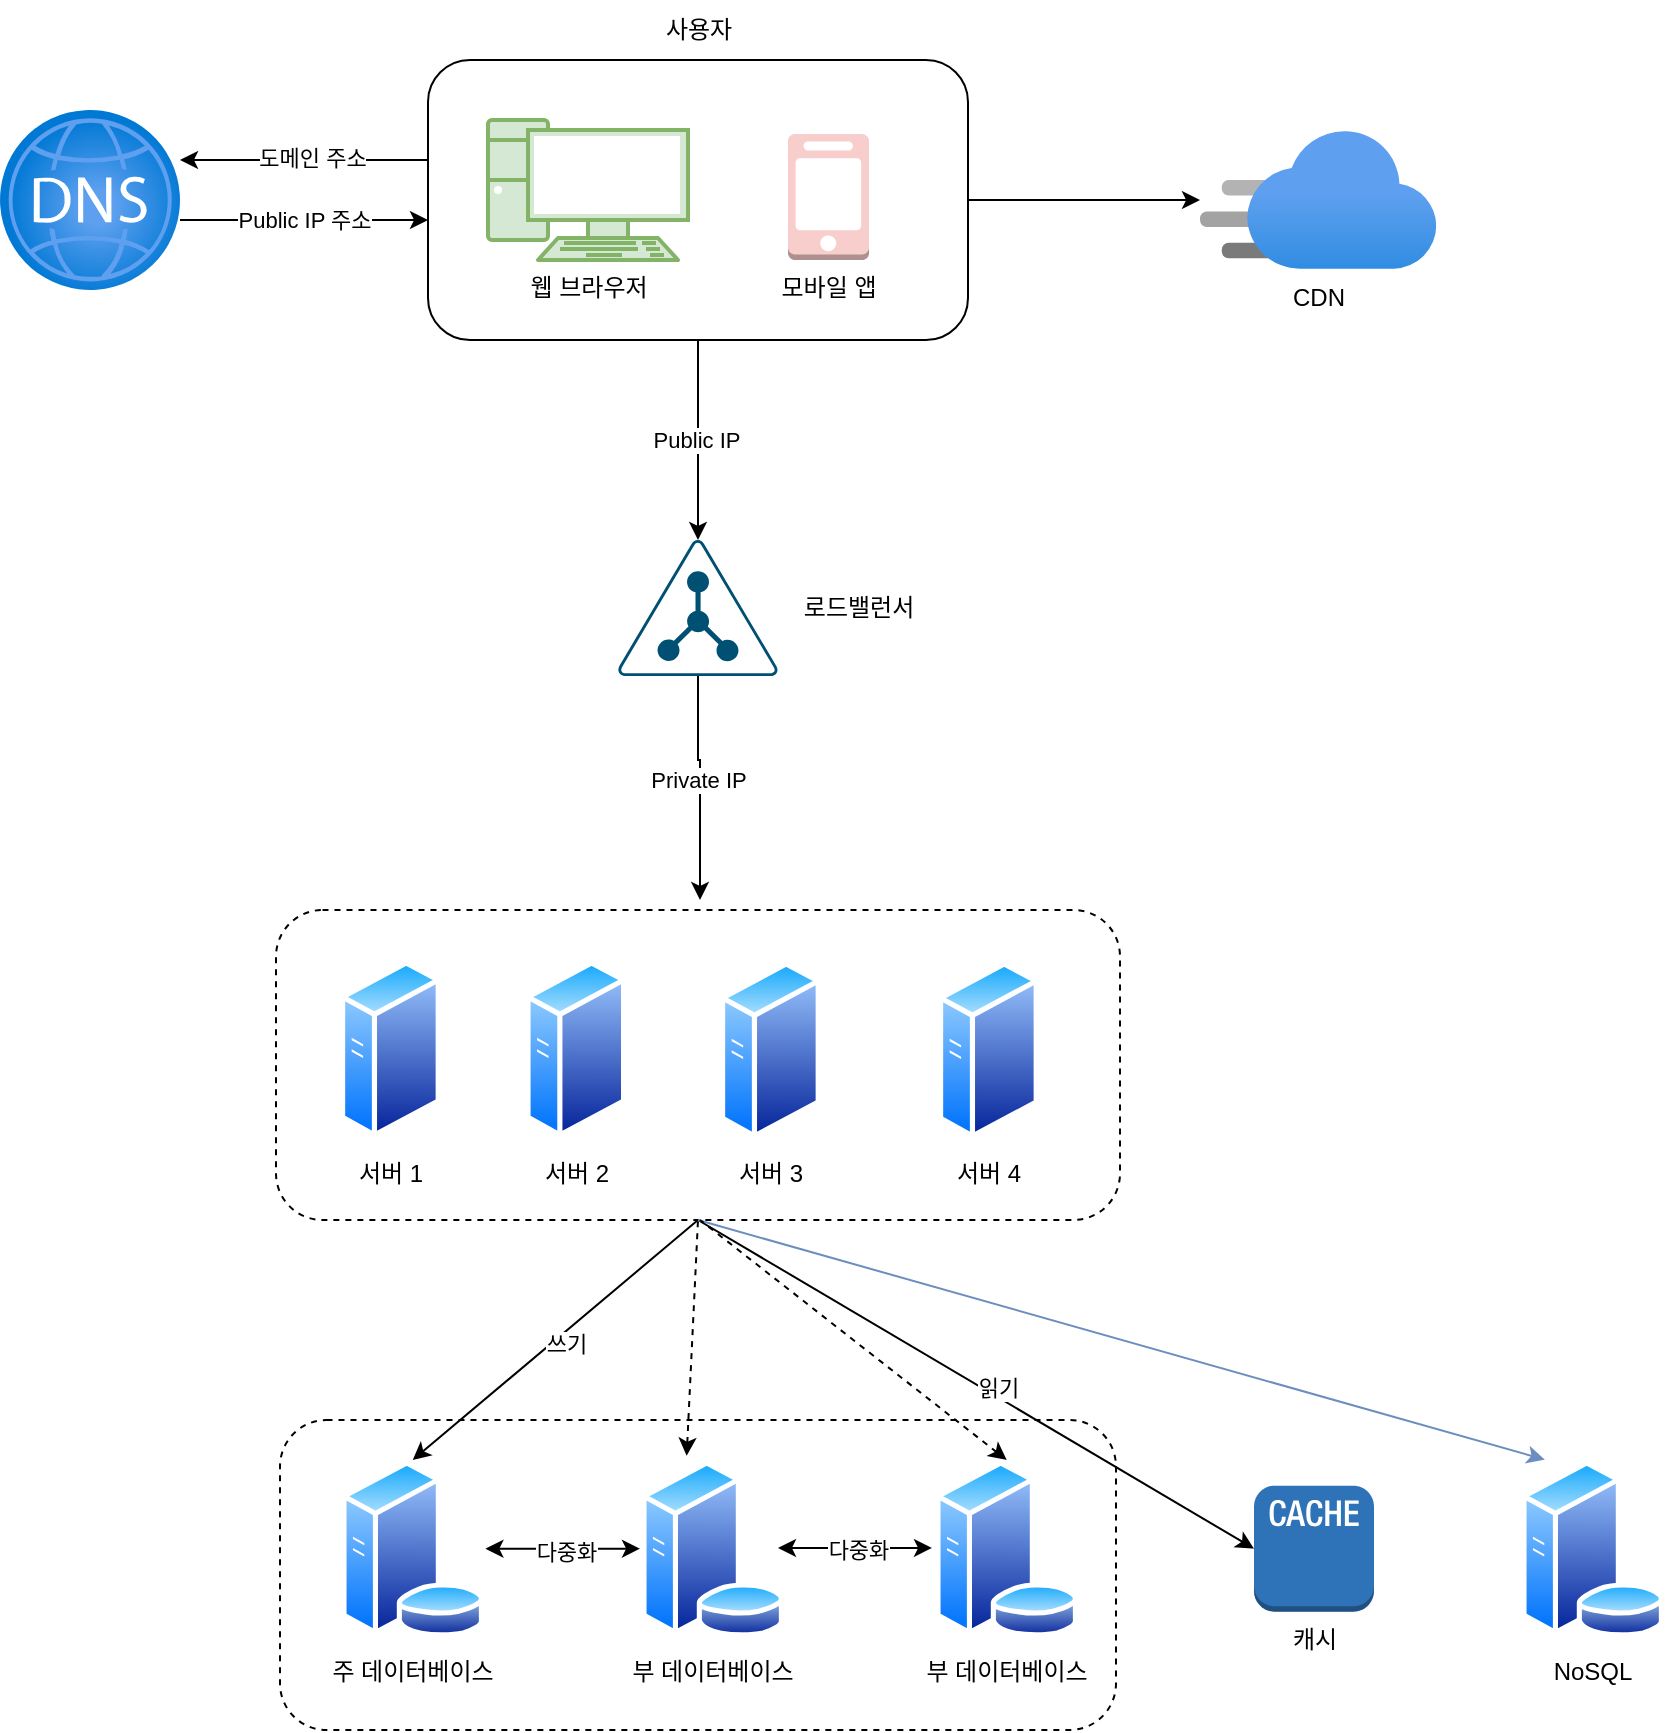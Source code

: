 <mxfile version="26.0.11">
  <diagram name="페이지-1" id="5XDESINfIXS-5QVlbuKp">
    <mxGraphModel dx="1434" dy="772" grid="1" gridSize="10" guides="1" tooltips="1" connect="1" arrows="1" fold="1" page="1" pageScale="1" pageWidth="827" pageHeight="1169" math="0" shadow="0">
      <root>
        <mxCell id="0" />
        <mxCell id="1" parent="0" />
        <mxCell id="lwE87VFOcBSSBLJs5KWo-1" value="" style="rounded=1;whiteSpace=wrap;html=1;dashed=1;" vertex="1" parent="1">
          <mxGeometry x="340" y="770" width="418" height="155" as="geometry" />
        </mxCell>
        <mxCell id="lwE87VFOcBSSBLJs5KWo-2" value="" style="rounded=1;whiteSpace=wrap;html=1;dashed=1;" vertex="1" parent="1">
          <mxGeometry x="338" y="515" width="422" height="155" as="geometry" />
        </mxCell>
        <mxCell id="lwE87VFOcBSSBLJs5KWo-3" value="" style="edgeStyle=orthogonalEdgeStyle;rounded=0;orthogonalLoop=1;jettySize=auto;html=1;" edge="1" parent="1" source="lwE87VFOcBSSBLJs5KWo-8" target="lwE87VFOcBSSBLJs5KWo-13">
          <mxGeometry relative="1" as="geometry" />
        </mxCell>
        <mxCell id="lwE87VFOcBSSBLJs5KWo-4" value="Public IP" style="edgeLabel;html=1;align=center;verticalAlign=middle;resizable=0;points=[];" vertex="1" connectable="0" parent="lwE87VFOcBSSBLJs5KWo-3">
          <mxGeometry y="-1" relative="1" as="geometry">
            <mxPoint as="offset" />
          </mxGeometry>
        </mxCell>
        <mxCell id="lwE87VFOcBSSBLJs5KWo-5" value="" style="edgeStyle=orthogonalEdgeStyle;rounded=0;orthogonalLoop=1;jettySize=auto;html=1;" edge="1" parent="1">
          <mxGeometry relative="1" as="geometry">
            <mxPoint x="414" y="140" as="sourcePoint" />
            <mxPoint x="290" y="140" as="targetPoint" />
          </mxGeometry>
        </mxCell>
        <mxCell id="lwE87VFOcBSSBLJs5KWo-6" value="도메인 주소" style="edgeLabel;html=1;align=center;verticalAlign=middle;resizable=0;points=[];" vertex="1" connectable="0" parent="lwE87VFOcBSSBLJs5KWo-5">
          <mxGeometry x="-0.065" y="-1" relative="1" as="geometry">
            <mxPoint as="offset" />
          </mxGeometry>
        </mxCell>
        <mxCell id="lwE87VFOcBSSBLJs5KWo-7" value="" style="edgeStyle=orthogonalEdgeStyle;rounded=0;orthogonalLoop=1;jettySize=auto;html=1;fillColor=#f8cecc;strokeColor=#000000;" edge="1" parent="1" source="lwE87VFOcBSSBLJs5KWo-8" target="lwE87VFOcBSSBLJs5KWo-27">
          <mxGeometry relative="1" as="geometry" />
        </mxCell>
        <mxCell id="lwE87VFOcBSSBLJs5KWo-8" value="" style="rounded=1;whiteSpace=wrap;html=1;" vertex="1" parent="1">
          <mxGeometry x="414" y="90" width="270" height="140" as="geometry" />
        </mxCell>
        <mxCell id="lwE87VFOcBSSBLJs5KWo-9" value="&lt;font&gt;웹 브라우저&lt;/font&gt;" style="verticalAlign=top;verticalLabelPosition=bottom;labelPosition=center;align=center;html=1;outlineConnect=0;gradientDirection=north;strokeWidth=1;shape=mxgraph.networks.pc;fillColor=#d5e8d4;strokeColor=#82b366;" vertex="1" parent="1">
          <mxGeometry x="444" y="120" width="100" height="70" as="geometry" />
        </mxCell>
        <mxCell id="lwE87VFOcBSSBLJs5KWo-10" value="모바일 앱" style="outlineConnect=0;dashed=0;verticalLabelPosition=bottom;verticalAlign=top;align=center;html=1;shape=mxgraph.aws3.mobile_client;fillColor=#f8cecc;strokeColor=#b85450;" vertex="1" parent="1">
          <mxGeometry x="594" y="127" width="40.5" height="63" as="geometry" />
        </mxCell>
        <mxCell id="lwE87VFOcBSSBLJs5KWo-11" value="" style="edgeStyle=orthogonalEdgeStyle;rounded=0;orthogonalLoop=1;jettySize=auto;html=1;" edge="1" parent="1" source="lwE87VFOcBSSBLJs5KWo-13">
          <mxGeometry relative="1" as="geometry">
            <mxPoint x="550" y="510" as="targetPoint" />
            <Array as="points">
              <mxPoint x="549" y="440" />
              <mxPoint x="550" y="440" />
            </Array>
          </mxGeometry>
        </mxCell>
        <mxCell id="lwE87VFOcBSSBLJs5KWo-12" value="Private IP" style="edgeLabel;html=1;align=center;verticalAlign=middle;resizable=0;points=[];" vertex="1" connectable="0" parent="lwE87VFOcBSSBLJs5KWo-11">
          <mxGeometry x="0.595" y="-1" relative="1" as="geometry">
            <mxPoint y="-37" as="offset" />
          </mxGeometry>
        </mxCell>
        <mxCell id="lwE87VFOcBSSBLJs5KWo-13" value="" style="points=[[0.5,0,0],[0.765,0.48,0],[0.99,0.98,0],[0.5,1,0],[0.01,0.98,0],[0.235,0.48,0]];verticalLabelPosition=bottom;sketch=0;html=1;verticalAlign=top;aspect=fixed;align=center;pointerEvents=1;shape=mxgraph.cisco19.ldap;fillColor=#005073;strokeColor=none;" vertex="1" parent="1">
          <mxGeometry x="509" y="330" width="80" height="68" as="geometry" />
        </mxCell>
        <mxCell id="lwE87VFOcBSSBLJs5KWo-14" value="Public IP 주소" style="edgeStyle=orthogonalEdgeStyle;rounded=0;orthogonalLoop=1;jettySize=auto;html=1;" edge="1" parent="1">
          <mxGeometry relative="1" as="geometry">
            <mxPoint x="414" y="170" as="targetPoint" />
            <mxPoint x="290" y="170" as="sourcePoint" />
          </mxGeometry>
        </mxCell>
        <mxCell id="lwE87VFOcBSSBLJs5KWo-15" value="" style="image;aspect=fixed;html=1;points=[];align=center;fontSize=12;image=img/lib/azure2/networking/DNS_Zones.svg;" vertex="1" parent="1">
          <mxGeometry x="200" y="115" width="90" height="90" as="geometry" />
        </mxCell>
        <mxCell id="lwE87VFOcBSSBLJs5KWo-16" value="로드밸런서" style="text;html=1;align=center;verticalAlign=middle;resizable=0;points=[];autosize=1;strokeColor=none;fillColor=none;" vertex="1" parent="1">
          <mxGeometry x="589" y="349" width="80" height="30" as="geometry" />
        </mxCell>
        <mxCell id="lwE87VFOcBSSBLJs5KWo-17" value="" style="edgeStyle=orthogonalEdgeStyle;rounded=0;orthogonalLoop=1;jettySize=auto;html=1;entryX=0;entryY=0.5;entryDx=0;entryDy=0;startArrow=classic;startFill=1;fillColor=#d5e8d4;strokeColor=#000000;" edge="1" parent="1" source="lwE87VFOcBSSBLJs5KWo-19" target="lwE87VFOcBSSBLJs5KWo-20">
          <mxGeometry relative="1" as="geometry">
            <mxPoint x="579.05" y="834.33" as="targetPoint" />
          </mxGeometry>
        </mxCell>
        <mxCell id="lwE87VFOcBSSBLJs5KWo-18" value="다중화" style="edgeLabel;html=1;align=center;verticalAlign=middle;resizable=0;points=[];" vertex="1" connectable="0" parent="lwE87VFOcBSSBLJs5KWo-17">
          <mxGeometry x="0.03" y="-1" relative="1" as="geometry">
            <mxPoint as="offset" />
          </mxGeometry>
        </mxCell>
        <mxCell id="lwE87VFOcBSSBLJs5KWo-19" value="주 데이터베이스" style="image;aspect=fixed;perimeter=ellipsePerimeter;html=1;align=center;shadow=0;dashed=0;spacingTop=3;image=img/lib/active_directory/database_server.svg;" vertex="1" parent="1">
          <mxGeometry x="370" y="790" width="72.7" height="88.66" as="geometry" />
        </mxCell>
        <mxCell id="lwE87VFOcBSSBLJs5KWo-20" value="부 데이터베이스" style="image;aspect=fixed;perimeter=ellipsePerimeter;html=1;align=center;shadow=0;dashed=0;spacingTop=3;image=img/lib/active_directory/database_server.svg;" vertex="1" parent="1">
          <mxGeometry x="520" y="790" width="72.7" height="88.66" as="geometry" />
        </mxCell>
        <mxCell id="lwE87VFOcBSSBLJs5KWo-21" value="" style="endArrow=none;html=1;rounded=0;exitX=0.5;exitY=0;exitDx=0;exitDy=0;startArrow=classic;startFill=1;entryX=0.5;entryY=1;entryDx=0;entryDy=0;fillColor=#f8cecc;strokeColor=#000000;" edge="1" parent="1" source="lwE87VFOcBSSBLJs5KWo-19" target="lwE87VFOcBSSBLJs5KWo-2">
          <mxGeometry width="50" height="50" relative="1" as="geometry">
            <mxPoint x="420" y="740" as="sourcePoint" />
            <mxPoint x="470" y="690" as="targetPoint" />
          </mxGeometry>
        </mxCell>
        <mxCell id="lwE87VFOcBSSBLJs5KWo-22" value="쓰기" style="edgeLabel;html=1;align=center;verticalAlign=middle;resizable=0;points=[];" vertex="1" connectable="0" parent="lwE87VFOcBSSBLJs5KWo-21">
          <mxGeometry x="0.05" y="-3" relative="1" as="geometry">
            <mxPoint x="-1" y="3" as="offset" />
          </mxGeometry>
        </mxCell>
        <mxCell id="lwE87VFOcBSSBLJs5KWo-23" value="" style="endArrow=none;html=1;rounded=0;exitX=0.321;exitY=-0.024;exitDx=0;exitDy=0;entryX=0.5;entryY=1;entryDx=0;entryDy=0;startArrow=classic;startFill=1;fillColor=#dae8fc;strokeColor=#000000;exitPerimeter=0;dashed=1;" edge="1" parent="1" source="lwE87VFOcBSSBLJs5KWo-20" target="lwE87VFOcBSSBLJs5KWo-2">
          <mxGeometry width="50" height="50" relative="1" as="geometry">
            <mxPoint x="400" y="640" as="sourcePoint" />
            <mxPoint x="480" y="630" as="targetPoint" />
          </mxGeometry>
        </mxCell>
        <mxCell id="lwE87VFOcBSSBLJs5KWo-24" value="서버 1" style="image;aspect=fixed;perimeter=ellipsePerimeter;html=1;align=center;shadow=0;dashed=0;spacingTop=3;image=img/lib/active_directory/generic_server.svg;" vertex="1" parent="1">
          <mxGeometry x="370" y="539.5" width="50.4" height="90" as="geometry" />
        </mxCell>
        <mxCell id="lwE87VFOcBSSBLJs5KWo-25" value="서버 2" style="image;aspect=fixed;perimeter=ellipsePerimeter;html=1;align=center;shadow=0;dashed=0;spacingTop=3;image=img/lib/active_directory/generic_server.svg;" vertex="1" parent="1">
          <mxGeometry x="462.7" y="539.5" width="50.4" height="90" as="geometry" />
        </mxCell>
        <mxCell id="lwE87VFOcBSSBLJs5KWo-26" value="사용자" style="text;html=1;align=center;verticalAlign=middle;resizable=0;points=[];autosize=1;strokeColor=none;fillColor=none;" vertex="1" parent="1">
          <mxGeometry x="519" y="60" width="60" height="30" as="geometry" />
        </mxCell>
        <mxCell id="lwE87VFOcBSSBLJs5KWo-27" value="CDN" style="image;aspect=fixed;html=1;points=[];align=center;fontSize=12;image=img/lib/azure2/app_services/CDN_Profiles.svg;" vertex="1" parent="1">
          <mxGeometry x="800" y="125.25" width="118.15" height="69.5" as="geometry" />
        </mxCell>
        <mxCell id="lwE87VFOcBSSBLJs5KWo-28" value="캐시" style="outlineConnect=0;dashed=0;verticalLabelPosition=bottom;verticalAlign=top;align=center;html=1;shape=mxgraph.aws3.cache_node;fillColor=#2E73B8;gradientColor=none;" vertex="1" parent="1">
          <mxGeometry x="827" y="802.83" width="60" height="63" as="geometry" />
        </mxCell>
        <mxCell id="lwE87VFOcBSSBLJs5KWo-29" value="" style="endArrow=none;html=1;rounded=0;startArrow=classic;startFill=1;fillColor=#dae8fc;strokeColor=#000000;entryX=0.5;entryY=1;entryDx=0;entryDy=0;exitX=0;exitY=0.5;exitDx=0;exitDy=0;exitPerimeter=0;" edge="1" parent="1" source="lwE87VFOcBSSBLJs5KWo-28" target="lwE87VFOcBSSBLJs5KWo-2">
          <mxGeometry width="50" height="50" relative="1" as="geometry">
            <mxPoint x="830" y="770" as="sourcePoint" />
            <mxPoint x="490" y="630" as="targetPoint" />
          </mxGeometry>
        </mxCell>
        <mxCell id="lwE87VFOcBSSBLJs5KWo-30" value="읽기" style="edgeLabel;html=1;align=center;verticalAlign=middle;resizable=0;points=[];" vertex="1" connectable="0" parent="lwE87VFOcBSSBLJs5KWo-29">
          <mxGeometry x="-0.102" y="1" relative="1" as="geometry">
            <mxPoint x="-3" y="-8" as="offset" />
          </mxGeometry>
        </mxCell>
        <mxCell id="lwE87VFOcBSSBLJs5KWo-31" value="NoSQL" style="image;aspect=fixed;perimeter=ellipsePerimeter;html=1;align=center;shadow=0;dashed=0;spacingTop=3;image=img/lib/active_directory/database_server.svg;" vertex="1" parent="1">
          <mxGeometry x="960" y="790" width="72.7" height="88.66" as="geometry" />
        </mxCell>
        <mxCell id="lwE87VFOcBSSBLJs5KWo-32" value="" style="endArrow=classic;html=1;rounded=0;exitX=0.5;exitY=1;exitDx=0;exitDy=0;entryX=0.171;entryY=-0.002;entryDx=0;entryDy=0;entryPerimeter=0;fillColor=#dae8fc;strokeColor=#6c8ebf;" edge="1" parent="1" source="lwE87VFOcBSSBLJs5KWo-2" target="lwE87VFOcBSSBLJs5KWo-31">
          <mxGeometry width="50" height="50" relative="1" as="geometry">
            <mxPoint x="620" y="630" as="sourcePoint" />
            <mxPoint x="780" y="670" as="targetPoint" />
          </mxGeometry>
        </mxCell>
        <mxCell id="lwE87VFOcBSSBLJs5KWo-33" value="서버 3" style="image;aspect=fixed;perimeter=ellipsePerimeter;html=1;align=center;shadow=0;dashed=0;spacingTop=3;image=img/lib/active_directory/generic_server.svg;" vertex="1" parent="1">
          <mxGeometry x="560" y="540" width="50.4" height="90" as="geometry" />
        </mxCell>
        <mxCell id="lwE87VFOcBSSBLJs5KWo-34" value="서버 4" style="image;aspect=fixed;perimeter=ellipsePerimeter;html=1;align=center;shadow=0;dashed=0;spacingTop=3;image=img/lib/active_directory/generic_server.svg;" vertex="1" parent="1">
          <mxGeometry x="669" y="540" width="50.4" height="90" as="geometry" />
        </mxCell>
        <mxCell id="lwE87VFOcBSSBLJs5KWo-35" value="부 데이터베이스" style="image;aspect=fixed;perimeter=ellipsePerimeter;html=1;align=center;shadow=0;dashed=0;spacingTop=3;image=img/lib/active_directory/database_server.svg;" vertex="1" parent="1">
          <mxGeometry x="667" y="790" width="72.7" height="88.66" as="geometry" />
        </mxCell>
        <mxCell id="lwE87VFOcBSSBLJs5KWo-36" value="" style="edgeStyle=orthogonalEdgeStyle;rounded=0;orthogonalLoop=1;jettySize=auto;html=1;entryX=0;entryY=0.5;entryDx=0;entryDy=0;startArrow=classic;startFill=1;fillColor=#d5e8d4;strokeColor=#000000;" edge="1" parent="1">
          <mxGeometry relative="1" as="geometry">
            <mxPoint x="666" y="833.99" as="targetPoint" />
            <mxPoint x="589" y="833.99" as="sourcePoint" />
          </mxGeometry>
        </mxCell>
        <mxCell id="lwE87VFOcBSSBLJs5KWo-37" value="다중화" style="edgeLabel;html=1;align=center;verticalAlign=middle;resizable=0;points=[];" vertex="1" connectable="0" parent="lwE87VFOcBSSBLJs5KWo-36">
          <mxGeometry x="0.03" y="-1" relative="1" as="geometry">
            <mxPoint as="offset" />
          </mxGeometry>
        </mxCell>
        <mxCell id="lwE87VFOcBSSBLJs5KWo-38" value="" style="endArrow=none;html=1;rounded=0;exitX=0.5;exitY=0;exitDx=0;exitDy=0;startArrow=classic;startFill=1;fillColor=#dae8fc;strokeColor=#000000;dashed=1;" edge="1" parent="1" source="lwE87VFOcBSSBLJs5KWo-35">
          <mxGeometry width="50" height="50" relative="1" as="geometry">
            <mxPoint x="553" y="798" as="sourcePoint" />
            <mxPoint x="550" y="670" as="targetPoint" />
          </mxGeometry>
        </mxCell>
      </root>
    </mxGraphModel>
  </diagram>
</mxfile>
